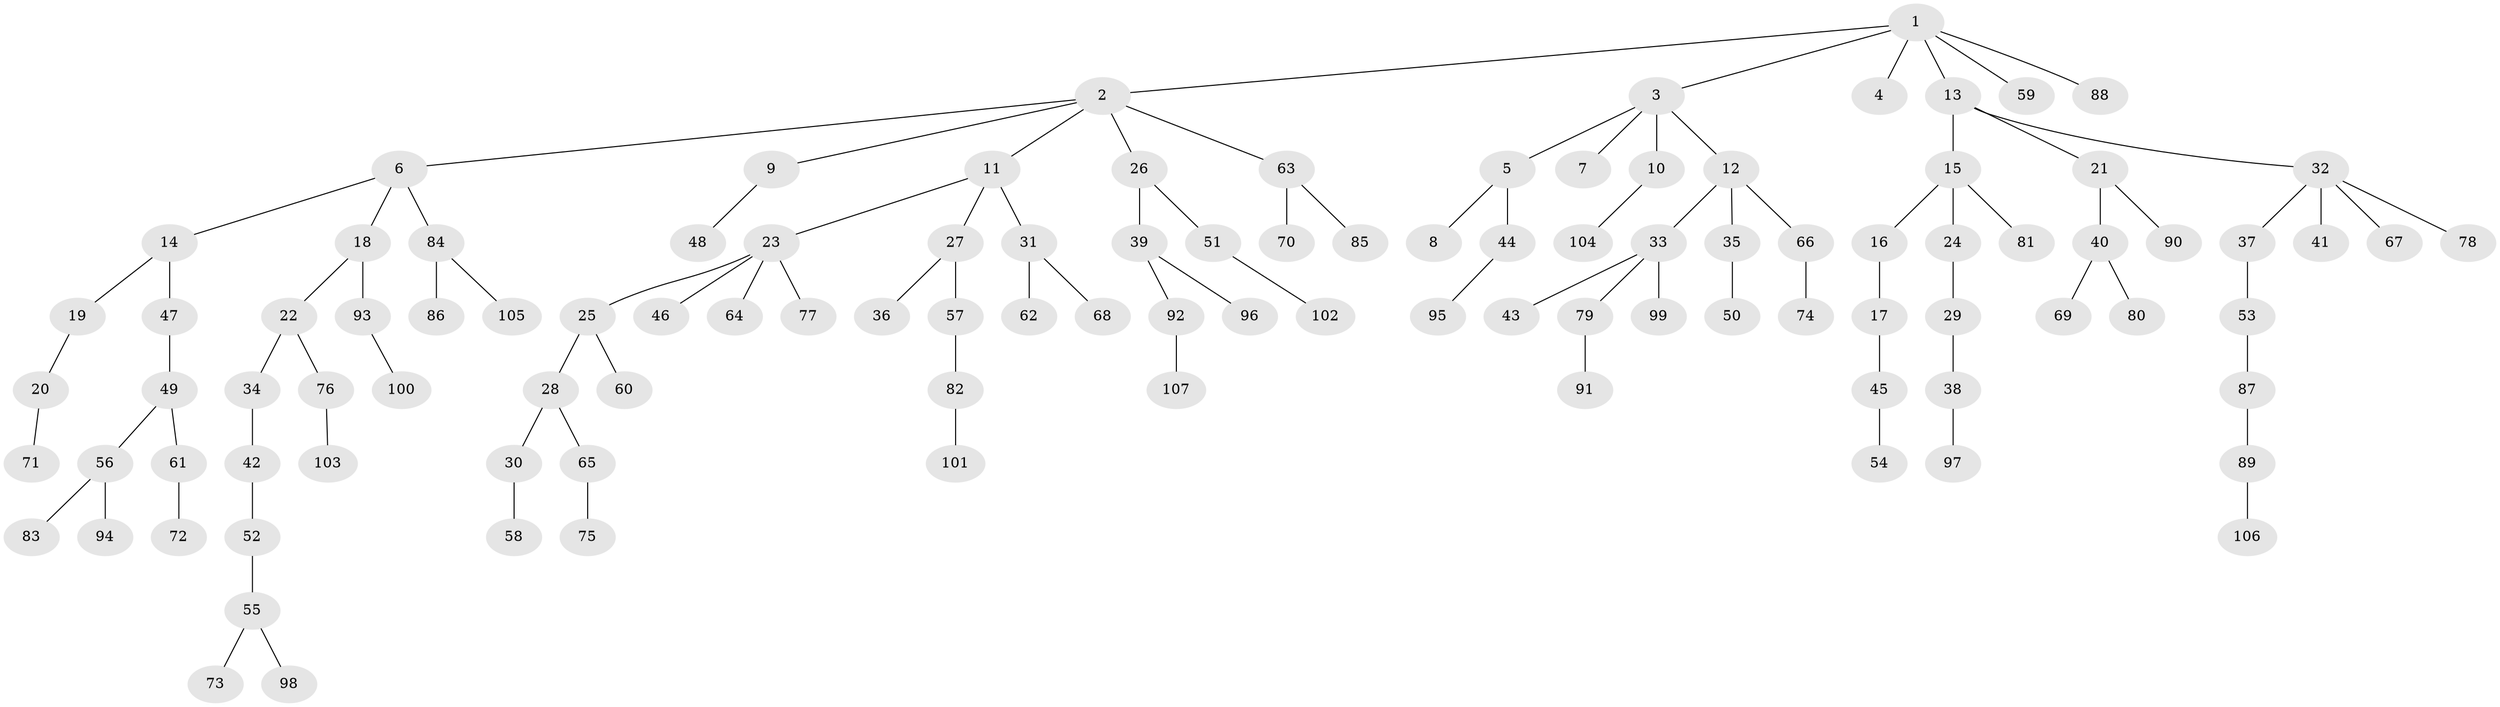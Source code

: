 // Generated by graph-tools (version 1.1) at 2025/52/03/09/25 04:52:45]
// undirected, 107 vertices, 106 edges
graph export_dot {
graph [start="1"]
  node [color=gray90,style=filled];
  1;
  2;
  3;
  4;
  5;
  6;
  7;
  8;
  9;
  10;
  11;
  12;
  13;
  14;
  15;
  16;
  17;
  18;
  19;
  20;
  21;
  22;
  23;
  24;
  25;
  26;
  27;
  28;
  29;
  30;
  31;
  32;
  33;
  34;
  35;
  36;
  37;
  38;
  39;
  40;
  41;
  42;
  43;
  44;
  45;
  46;
  47;
  48;
  49;
  50;
  51;
  52;
  53;
  54;
  55;
  56;
  57;
  58;
  59;
  60;
  61;
  62;
  63;
  64;
  65;
  66;
  67;
  68;
  69;
  70;
  71;
  72;
  73;
  74;
  75;
  76;
  77;
  78;
  79;
  80;
  81;
  82;
  83;
  84;
  85;
  86;
  87;
  88;
  89;
  90;
  91;
  92;
  93;
  94;
  95;
  96;
  97;
  98;
  99;
  100;
  101;
  102;
  103;
  104;
  105;
  106;
  107;
  1 -- 2;
  1 -- 3;
  1 -- 4;
  1 -- 13;
  1 -- 59;
  1 -- 88;
  2 -- 6;
  2 -- 9;
  2 -- 11;
  2 -- 26;
  2 -- 63;
  3 -- 5;
  3 -- 7;
  3 -- 10;
  3 -- 12;
  5 -- 8;
  5 -- 44;
  6 -- 14;
  6 -- 18;
  6 -- 84;
  9 -- 48;
  10 -- 104;
  11 -- 23;
  11 -- 27;
  11 -- 31;
  12 -- 33;
  12 -- 35;
  12 -- 66;
  13 -- 15;
  13 -- 21;
  13 -- 32;
  14 -- 19;
  14 -- 47;
  15 -- 16;
  15 -- 24;
  15 -- 81;
  16 -- 17;
  17 -- 45;
  18 -- 22;
  18 -- 93;
  19 -- 20;
  20 -- 71;
  21 -- 40;
  21 -- 90;
  22 -- 34;
  22 -- 76;
  23 -- 25;
  23 -- 46;
  23 -- 64;
  23 -- 77;
  24 -- 29;
  25 -- 28;
  25 -- 60;
  26 -- 39;
  26 -- 51;
  27 -- 36;
  27 -- 57;
  28 -- 30;
  28 -- 65;
  29 -- 38;
  30 -- 58;
  31 -- 62;
  31 -- 68;
  32 -- 37;
  32 -- 41;
  32 -- 67;
  32 -- 78;
  33 -- 43;
  33 -- 79;
  33 -- 99;
  34 -- 42;
  35 -- 50;
  37 -- 53;
  38 -- 97;
  39 -- 92;
  39 -- 96;
  40 -- 69;
  40 -- 80;
  42 -- 52;
  44 -- 95;
  45 -- 54;
  47 -- 49;
  49 -- 56;
  49 -- 61;
  51 -- 102;
  52 -- 55;
  53 -- 87;
  55 -- 73;
  55 -- 98;
  56 -- 83;
  56 -- 94;
  57 -- 82;
  61 -- 72;
  63 -- 70;
  63 -- 85;
  65 -- 75;
  66 -- 74;
  76 -- 103;
  79 -- 91;
  82 -- 101;
  84 -- 86;
  84 -- 105;
  87 -- 89;
  89 -- 106;
  92 -- 107;
  93 -- 100;
}
